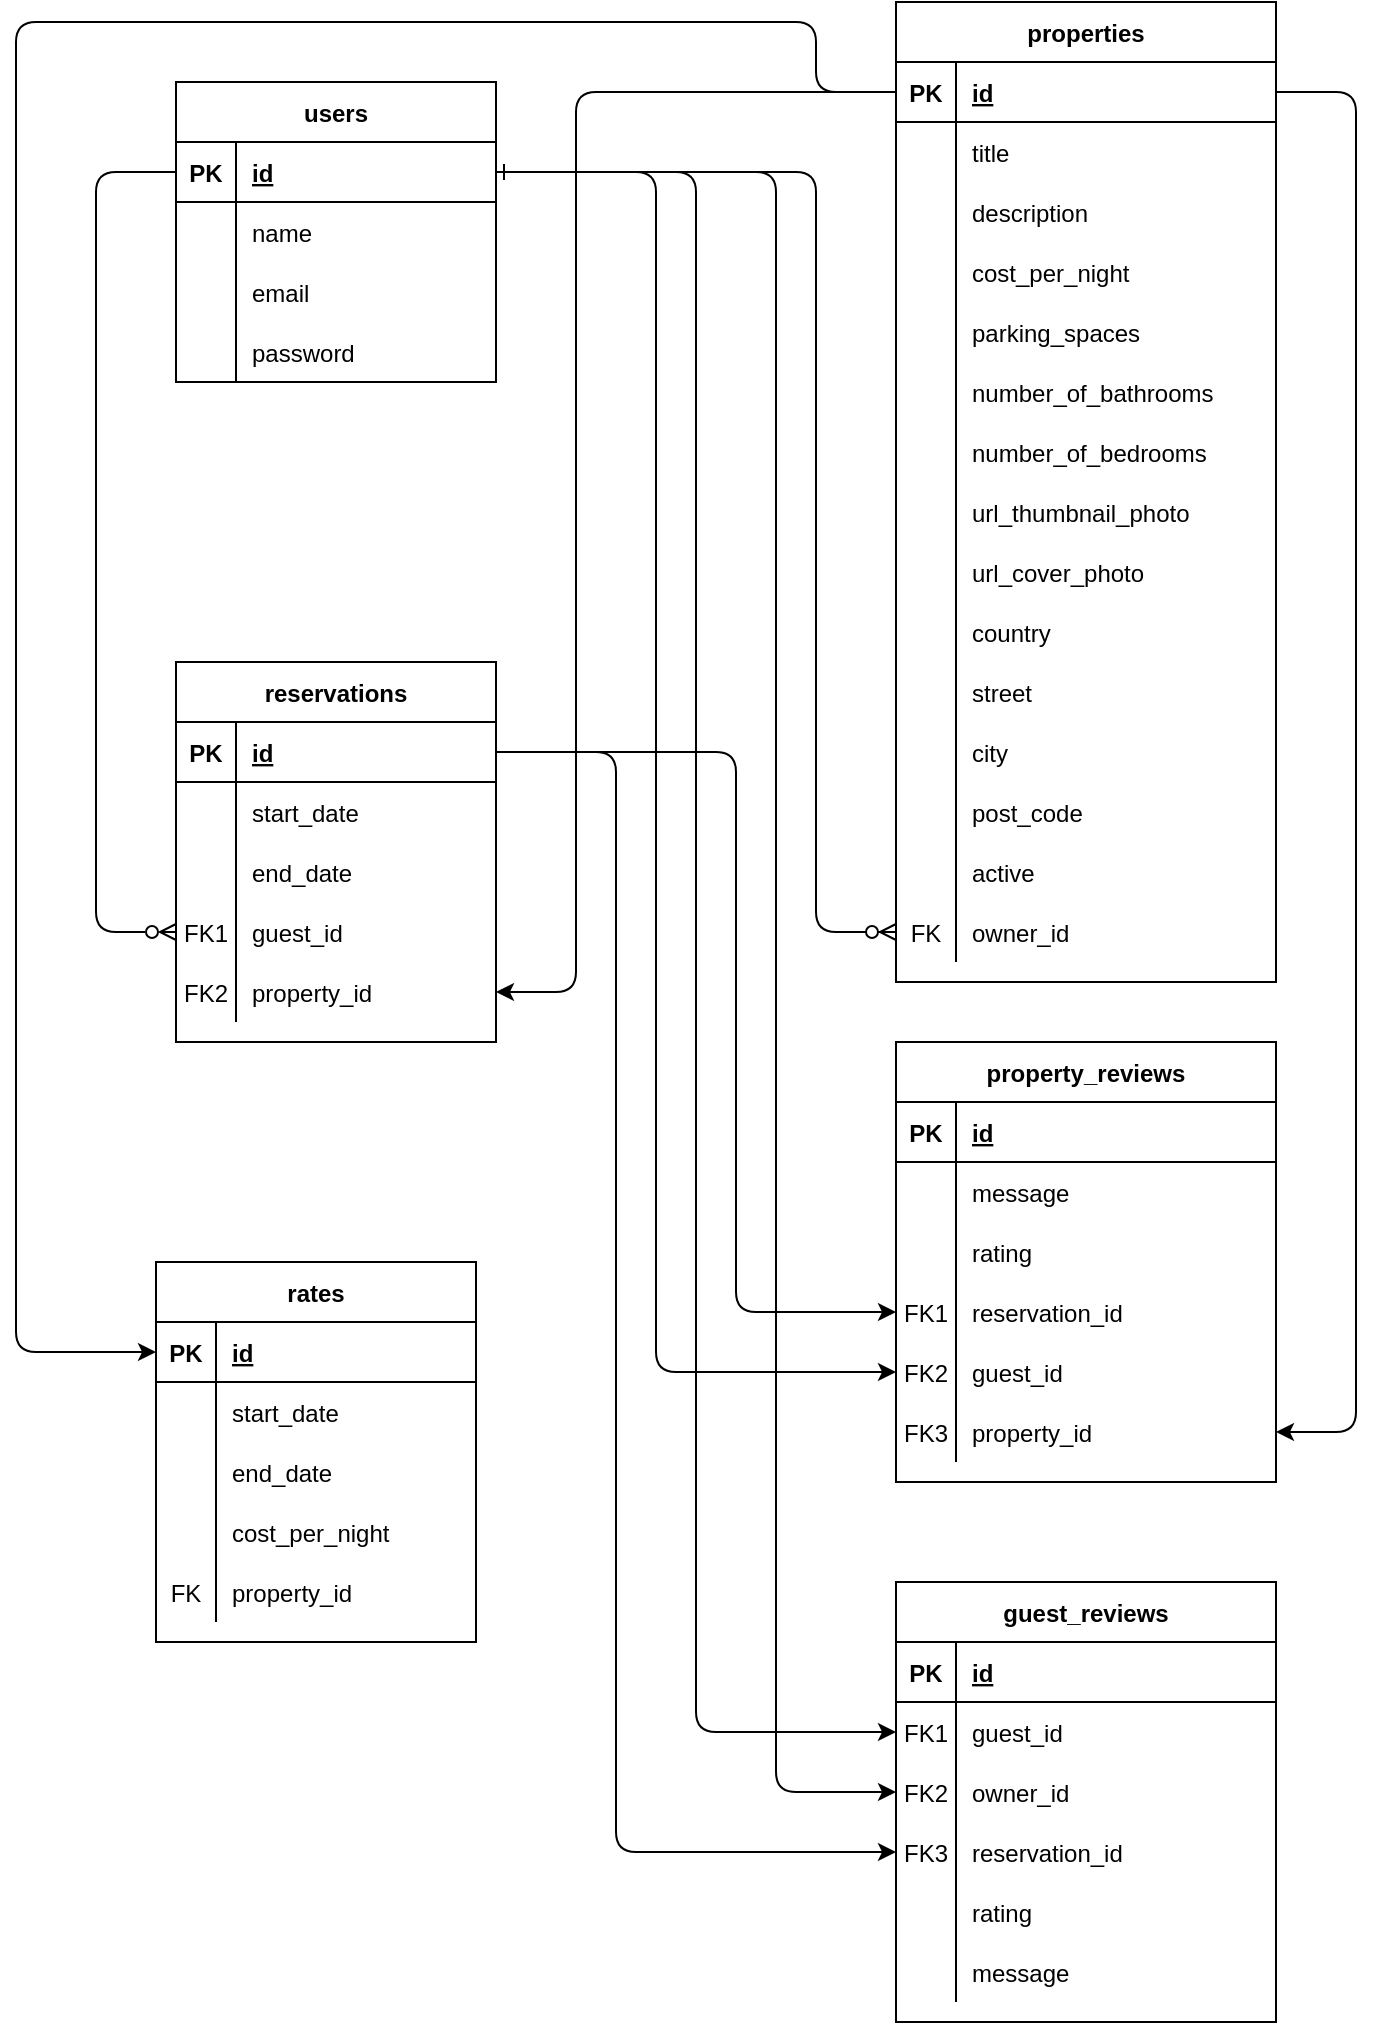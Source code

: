 <mxfile version="20.6.2" type="github">
  <diagram id="R2lEEEUBdFMjLlhIrx00" name="Page-1">
    <mxGraphModel dx="1038" dy="547" grid="1" gridSize="10" guides="1" tooltips="1" connect="1" arrows="1" fold="1" page="1" pageScale="1" pageWidth="850" pageHeight="1100" math="0" shadow="0" extFonts="Permanent Marker^https://fonts.googleapis.com/css?family=Permanent+Marker">
      <root>
        <mxCell id="0" />
        <mxCell id="1" parent="0" />
        <mxCell id="C60WaBhR1Vm3Os5SXoCP-1" value="" style="edgeStyle=orthogonalEdgeStyle;endArrow=ERzeroToMany;startArrow=ERone;endFill=1;startFill=0;entryX=0;entryY=0.5;entryDx=0;entryDy=0;rounded=1;" parent="1" source="C60WaBhR1Vm3Os5SXoCP-68" target="C60WaBhR1Vm3Os5SXoCP-45" edge="1">
          <mxGeometry width="100" height="100" relative="1" as="geometry">
            <mxPoint x="340" y="790" as="sourcePoint" />
            <mxPoint x="440" y="690" as="targetPoint" />
            <Array as="points">
              <mxPoint x="440" y="165" />
              <mxPoint x="440" y="545" />
            </Array>
          </mxGeometry>
        </mxCell>
        <mxCell id="C60WaBhR1Vm3Os5SXoCP-2" value="properties" style="shape=table;startSize=30;container=1;collapsible=1;childLayout=tableLayout;fixedRows=1;rowLines=0;fontStyle=1;align=center;resizeLast=1;" parent="1" vertex="1">
          <mxGeometry x="480" y="80" width="190" height="490" as="geometry" />
        </mxCell>
        <mxCell id="C60WaBhR1Vm3Os5SXoCP-3" value="" style="shape=partialRectangle;collapsible=0;dropTarget=0;pointerEvents=0;fillColor=none;points=[[0,0.5],[1,0.5]];portConstraint=eastwest;top=0;left=0;right=0;bottom=1;" parent="C60WaBhR1Vm3Os5SXoCP-2" vertex="1">
          <mxGeometry y="30" width="190" height="30" as="geometry" />
        </mxCell>
        <mxCell id="C60WaBhR1Vm3Os5SXoCP-4" value="PK" style="shape=partialRectangle;overflow=hidden;connectable=0;fillColor=none;top=0;left=0;bottom=0;right=0;fontStyle=1;" parent="C60WaBhR1Vm3Os5SXoCP-3" vertex="1">
          <mxGeometry width="30" height="30" as="geometry">
            <mxRectangle width="30" height="30" as="alternateBounds" />
          </mxGeometry>
        </mxCell>
        <mxCell id="C60WaBhR1Vm3Os5SXoCP-5" value="id" style="shape=partialRectangle;overflow=hidden;connectable=0;fillColor=none;top=0;left=0;bottom=0;right=0;align=left;spacingLeft=6;fontStyle=5;" parent="C60WaBhR1Vm3Os5SXoCP-3" vertex="1">
          <mxGeometry x="30" width="160" height="30" as="geometry">
            <mxRectangle width="160" height="30" as="alternateBounds" />
          </mxGeometry>
        </mxCell>
        <mxCell id="C60WaBhR1Vm3Os5SXoCP-6" value="" style="shape=partialRectangle;collapsible=0;dropTarget=0;pointerEvents=0;fillColor=none;points=[[0,0.5],[1,0.5]];portConstraint=eastwest;top=0;left=0;right=0;bottom=0;" parent="C60WaBhR1Vm3Os5SXoCP-2" vertex="1">
          <mxGeometry y="60" width="190" height="30" as="geometry" />
        </mxCell>
        <mxCell id="C60WaBhR1Vm3Os5SXoCP-7" value="" style="shape=partialRectangle;overflow=hidden;connectable=0;fillColor=none;top=0;left=0;bottom=0;right=0;" parent="C60WaBhR1Vm3Os5SXoCP-6" vertex="1">
          <mxGeometry width="30" height="30" as="geometry">
            <mxRectangle width="30" height="30" as="alternateBounds" />
          </mxGeometry>
        </mxCell>
        <mxCell id="C60WaBhR1Vm3Os5SXoCP-8" value="title" style="shape=partialRectangle;overflow=hidden;connectable=0;fillColor=none;top=0;left=0;bottom=0;right=0;align=left;spacingLeft=6;" parent="C60WaBhR1Vm3Os5SXoCP-6" vertex="1">
          <mxGeometry x="30" width="160" height="30" as="geometry">
            <mxRectangle width="160" height="30" as="alternateBounds" />
          </mxGeometry>
        </mxCell>
        <mxCell id="C60WaBhR1Vm3Os5SXoCP-9" value="" style="shape=partialRectangle;collapsible=0;dropTarget=0;pointerEvents=0;fillColor=none;points=[[0,0.5],[1,0.5]];portConstraint=eastwest;top=0;left=0;right=0;bottom=0;" parent="C60WaBhR1Vm3Os5SXoCP-2" vertex="1">
          <mxGeometry y="90" width="190" height="30" as="geometry" />
        </mxCell>
        <mxCell id="C60WaBhR1Vm3Os5SXoCP-10" value="" style="shape=partialRectangle;overflow=hidden;connectable=0;fillColor=none;top=0;left=0;bottom=0;right=0;" parent="C60WaBhR1Vm3Os5SXoCP-9" vertex="1">
          <mxGeometry width="30" height="30" as="geometry">
            <mxRectangle width="30" height="30" as="alternateBounds" />
          </mxGeometry>
        </mxCell>
        <mxCell id="C60WaBhR1Vm3Os5SXoCP-11" value="description" style="shape=partialRectangle;overflow=hidden;connectable=0;fillColor=none;top=0;left=0;bottom=0;right=0;align=left;spacingLeft=6;" parent="C60WaBhR1Vm3Os5SXoCP-9" vertex="1">
          <mxGeometry x="30" width="160" height="30" as="geometry">
            <mxRectangle width="160" height="30" as="alternateBounds" />
          </mxGeometry>
        </mxCell>
        <mxCell id="C60WaBhR1Vm3Os5SXoCP-12" value="" style="shape=partialRectangle;collapsible=0;dropTarget=0;pointerEvents=0;fillColor=none;points=[[0,0.5],[1,0.5]];portConstraint=eastwest;top=0;left=0;right=0;bottom=0;" parent="C60WaBhR1Vm3Os5SXoCP-2" vertex="1">
          <mxGeometry y="120" width="190" height="30" as="geometry" />
        </mxCell>
        <mxCell id="C60WaBhR1Vm3Os5SXoCP-13" value="" style="shape=partialRectangle;overflow=hidden;connectable=0;fillColor=none;top=0;left=0;bottom=0;right=0;" parent="C60WaBhR1Vm3Os5SXoCP-12" vertex="1">
          <mxGeometry width="30" height="30" as="geometry">
            <mxRectangle width="30" height="30" as="alternateBounds" />
          </mxGeometry>
        </mxCell>
        <mxCell id="C60WaBhR1Vm3Os5SXoCP-14" value="cost_per_night" style="shape=partialRectangle;overflow=hidden;connectable=0;fillColor=none;top=0;left=0;bottom=0;right=0;align=left;spacingLeft=6;" parent="C60WaBhR1Vm3Os5SXoCP-12" vertex="1">
          <mxGeometry x="30" width="160" height="30" as="geometry">
            <mxRectangle width="160" height="30" as="alternateBounds" />
          </mxGeometry>
        </mxCell>
        <mxCell id="C60WaBhR1Vm3Os5SXoCP-15" value="" style="shape=partialRectangle;collapsible=0;dropTarget=0;pointerEvents=0;fillColor=none;points=[[0,0.5],[1,0.5]];portConstraint=eastwest;top=0;left=0;right=0;bottom=0;" parent="C60WaBhR1Vm3Os5SXoCP-2" vertex="1">
          <mxGeometry y="150" width="190" height="30" as="geometry" />
        </mxCell>
        <mxCell id="C60WaBhR1Vm3Os5SXoCP-16" value="" style="shape=partialRectangle;overflow=hidden;connectable=0;fillColor=none;top=0;left=0;bottom=0;right=0;" parent="C60WaBhR1Vm3Os5SXoCP-15" vertex="1">
          <mxGeometry width="30" height="30" as="geometry">
            <mxRectangle width="30" height="30" as="alternateBounds" />
          </mxGeometry>
        </mxCell>
        <mxCell id="C60WaBhR1Vm3Os5SXoCP-17" value="parking_spaces" style="shape=partialRectangle;overflow=hidden;connectable=0;fillColor=none;top=0;left=0;bottom=0;right=0;align=left;spacingLeft=6;" parent="C60WaBhR1Vm3Os5SXoCP-15" vertex="1">
          <mxGeometry x="30" width="160" height="30" as="geometry">
            <mxRectangle width="160" height="30" as="alternateBounds" />
          </mxGeometry>
        </mxCell>
        <mxCell id="C60WaBhR1Vm3Os5SXoCP-18" value="" style="shape=partialRectangle;collapsible=0;dropTarget=0;pointerEvents=0;fillColor=none;points=[[0,0.5],[1,0.5]];portConstraint=eastwest;top=0;left=0;right=0;bottom=0;" parent="C60WaBhR1Vm3Os5SXoCP-2" vertex="1">
          <mxGeometry y="180" width="190" height="30" as="geometry" />
        </mxCell>
        <mxCell id="C60WaBhR1Vm3Os5SXoCP-19" value="" style="shape=partialRectangle;overflow=hidden;connectable=0;fillColor=none;top=0;left=0;bottom=0;right=0;" parent="C60WaBhR1Vm3Os5SXoCP-18" vertex="1">
          <mxGeometry width="30" height="30" as="geometry">
            <mxRectangle width="30" height="30" as="alternateBounds" />
          </mxGeometry>
        </mxCell>
        <mxCell id="C60WaBhR1Vm3Os5SXoCP-20" value="number_of_bathrooms" style="shape=partialRectangle;overflow=hidden;connectable=0;fillColor=none;top=0;left=0;bottom=0;right=0;align=left;spacingLeft=6;" parent="C60WaBhR1Vm3Os5SXoCP-18" vertex="1">
          <mxGeometry x="30" width="160" height="30" as="geometry">
            <mxRectangle width="160" height="30" as="alternateBounds" />
          </mxGeometry>
        </mxCell>
        <mxCell id="C60WaBhR1Vm3Os5SXoCP-21" value="" style="shape=partialRectangle;collapsible=0;dropTarget=0;pointerEvents=0;fillColor=none;points=[[0,0.5],[1,0.5]];portConstraint=eastwest;top=0;left=0;right=0;bottom=0;" parent="C60WaBhR1Vm3Os5SXoCP-2" vertex="1">
          <mxGeometry y="210" width="190" height="30" as="geometry" />
        </mxCell>
        <mxCell id="C60WaBhR1Vm3Os5SXoCP-22" value="" style="shape=partialRectangle;overflow=hidden;connectable=0;fillColor=none;top=0;left=0;bottom=0;right=0;" parent="C60WaBhR1Vm3Os5SXoCP-21" vertex="1">
          <mxGeometry width="30" height="30" as="geometry">
            <mxRectangle width="30" height="30" as="alternateBounds" />
          </mxGeometry>
        </mxCell>
        <mxCell id="C60WaBhR1Vm3Os5SXoCP-23" value="number_of_bedrooms" style="shape=partialRectangle;overflow=hidden;connectable=0;fillColor=none;top=0;left=0;bottom=0;right=0;align=left;spacingLeft=6;" parent="C60WaBhR1Vm3Os5SXoCP-21" vertex="1">
          <mxGeometry x="30" width="160" height="30" as="geometry">
            <mxRectangle width="160" height="30" as="alternateBounds" />
          </mxGeometry>
        </mxCell>
        <mxCell id="C60WaBhR1Vm3Os5SXoCP-24" value="" style="shape=partialRectangle;collapsible=0;dropTarget=0;pointerEvents=0;fillColor=none;points=[[0,0.5],[1,0.5]];portConstraint=eastwest;top=0;left=0;right=0;bottom=0;" parent="C60WaBhR1Vm3Os5SXoCP-2" vertex="1">
          <mxGeometry y="240" width="190" height="30" as="geometry" />
        </mxCell>
        <mxCell id="C60WaBhR1Vm3Os5SXoCP-25" value="" style="shape=partialRectangle;overflow=hidden;connectable=0;fillColor=none;top=0;left=0;bottom=0;right=0;" parent="C60WaBhR1Vm3Os5SXoCP-24" vertex="1">
          <mxGeometry width="30" height="30" as="geometry">
            <mxRectangle width="30" height="30" as="alternateBounds" />
          </mxGeometry>
        </mxCell>
        <mxCell id="C60WaBhR1Vm3Os5SXoCP-26" value="url_thumbnail_photo" style="shape=partialRectangle;overflow=hidden;connectable=0;fillColor=none;top=0;left=0;bottom=0;right=0;align=left;spacingLeft=6;" parent="C60WaBhR1Vm3Os5SXoCP-24" vertex="1">
          <mxGeometry x="30" width="160" height="30" as="geometry">
            <mxRectangle width="160" height="30" as="alternateBounds" />
          </mxGeometry>
        </mxCell>
        <mxCell id="C60WaBhR1Vm3Os5SXoCP-27" value="" style="shape=partialRectangle;collapsible=0;dropTarget=0;pointerEvents=0;fillColor=none;points=[[0,0.5],[1,0.5]];portConstraint=eastwest;top=0;left=0;right=0;bottom=0;" parent="C60WaBhR1Vm3Os5SXoCP-2" vertex="1">
          <mxGeometry y="270" width="190" height="30" as="geometry" />
        </mxCell>
        <mxCell id="C60WaBhR1Vm3Os5SXoCP-28" value="" style="shape=partialRectangle;overflow=hidden;connectable=0;fillColor=none;top=0;left=0;bottom=0;right=0;" parent="C60WaBhR1Vm3Os5SXoCP-27" vertex="1">
          <mxGeometry width="30" height="30" as="geometry">
            <mxRectangle width="30" height="30" as="alternateBounds" />
          </mxGeometry>
        </mxCell>
        <mxCell id="C60WaBhR1Vm3Os5SXoCP-29" value="url_cover_photo" style="shape=partialRectangle;overflow=hidden;connectable=0;fillColor=none;top=0;left=0;bottom=0;right=0;align=left;spacingLeft=6;" parent="C60WaBhR1Vm3Os5SXoCP-27" vertex="1">
          <mxGeometry x="30" width="160" height="30" as="geometry">
            <mxRectangle width="160" height="30" as="alternateBounds" />
          </mxGeometry>
        </mxCell>
        <mxCell id="C60WaBhR1Vm3Os5SXoCP-30" value="" style="shape=partialRectangle;collapsible=0;dropTarget=0;pointerEvents=0;fillColor=none;points=[[0,0.5],[1,0.5]];portConstraint=eastwest;top=0;left=0;right=0;bottom=0;" parent="C60WaBhR1Vm3Os5SXoCP-2" vertex="1">
          <mxGeometry y="300" width="190" height="30" as="geometry" />
        </mxCell>
        <mxCell id="C60WaBhR1Vm3Os5SXoCP-31" value="" style="shape=partialRectangle;overflow=hidden;connectable=0;fillColor=none;top=0;left=0;bottom=0;right=0;" parent="C60WaBhR1Vm3Os5SXoCP-30" vertex="1">
          <mxGeometry width="30" height="30" as="geometry">
            <mxRectangle width="30" height="30" as="alternateBounds" />
          </mxGeometry>
        </mxCell>
        <mxCell id="C60WaBhR1Vm3Os5SXoCP-32" value="country" style="shape=partialRectangle;overflow=hidden;connectable=0;fillColor=none;top=0;left=0;bottom=0;right=0;align=left;spacingLeft=6;" parent="C60WaBhR1Vm3Os5SXoCP-30" vertex="1">
          <mxGeometry x="30" width="160" height="30" as="geometry">
            <mxRectangle width="160" height="30" as="alternateBounds" />
          </mxGeometry>
        </mxCell>
        <mxCell id="C60WaBhR1Vm3Os5SXoCP-33" value="" style="shape=partialRectangle;collapsible=0;dropTarget=0;pointerEvents=0;fillColor=none;points=[[0,0.5],[1,0.5]];portConstraint=eastwest;top=0;left=0;right=0;bottom=0;" parent="C60WaBhR1Vm3Os5SXoCP-2" vertex="1">
          <mxGeometry y="330" width="190" height="30" as="geometry" />
        </mxCell>
        <mxCell id="C60WaBhR1Vm3Os5SXoCP-34" value="" style="shape=partialRectangle;overflow=hidden;connectable=0;fillColor=none;top=0;left=0;bottom=0;right=0;" parent="C60WaBhR1Vm3Os5SXoCP-33" vertex="1">
          <mxGeometry width="30" height="30" as="geometry">
            <mxRectangle width="30" height="30" as="alternateBounds" />
          </mxGeometry>
        </mxCell>
        <mxCell id="C60WaBhR1Vm3Os5SXoCP-35" value="street" style="shape=partialRectangle;overflow=hidden;connectable=0;fillColor=none;top=0;left=0;bottom=0;right=0;align=left;spacingLeft=6;" parent="C60WaBhR1Vm3Os5SXoCP-33" vertex="1">
          <mxGeometry x="30" width="160" height="30" as="geometry">
            <mxRectangle width="160" height="30" as="alternateBounds" />
          </mxGeometry>
        </mxCell>
        <mxCell id="C60WaBhR1Vm3Os5SXoCP-36" value="" style="shape=partialRectangle;collapsible=0;dropTarget=0;pointerEvents=0;fillColor=none;points=[[0,0.5],[1,0.5]];portConstraint=eastwest;top=0;left=0;right=0;bottom=0;" parent="C60WaBhR1Vm3Os5SXoCP-2" vertex="1">
          <mxGeometry y="360" width="190" height="30" as="geometry" />
        </mxCell>
        <mxCell id="C60WaBhR1Vm3Os5SXoCP-37" value="" style="shape=partialRectangle;overflow=hidden;connectable=0;fillColor=none;top=0;left=0;bottom=0;right=0;" parent="C60WaBhR1Vm3Os5SXoCP-36" vertex="1">
          <mxGeometry width="30" height="30" as="geometry">
            <mxRectangle width="30" height="30" as="alternateBounds" />
          </mxGeometry>
        </mxCell>
        <mxCell id="C60WaBhR1Vm3Os5SXoCP-38" value="city" style="shape=partialRectangle;overflow=hidden;connectable=0;fillColor=none;top=0;left=0;bottom=0;right=0;align=left;spacingLeft=6;" parent="C60WaBhR1Vm3Os5SXoCP-36" vertex="1">
          <mxGeometry x="30" width="160" height="30" as="geometry">
            <mxRectangle width="160" height="30" as="alternateBounds" />
          </mxGeometry>
        </mxCell>
        <mxCell id="C60WaBhR1Vm3Os5SXoCP-39" value="" style="shape=partialRectangle;collapsible=0;dropTarget=0;pointerEvents=0;fillColor=none;points=[[0,0.5],[1,0.5]];portConstraint=eastwest;top=0;left=0;right=0;bottom=0;" parent="C60WaBhR1Vm3Os5SXoCP-2" vertex="1">
          <mxGeometry y="390" width="190" height="30" as="geometry" />
        </mxCell>
        <mxCell id="C60WaBhR1Vm3Os5SXoCP-40" value="" style="shape=partialRectangle;overflow=hidden;connectable=0;fillColor=none;top=0;left=0;bottom=0;right=0;" parent="C60WaBhR1Vm3Os5SXoCP-39" vertex="1">
          <mxGeometry width="30" height="30" as="geometry">
            <mxRectangle width="30" height="30" as="alternateBounds" />
          </mxGeometry>
        </mxCell>
        <mxCell id="C60WaBhR1Vm3Os5SXoCP-41" value="post_code" style="shape=partialRectangle;overflow=hidden;connectable=0;fillColor=none;top=0;left=0;bottom=0;right=0;align=left;spacingLeft=6;" parent="C60WaBhR1Vm3Os5SXoCP-39" vertex="1">
          <mxGeometry x="30" width="160" height="30" as="geometry">
            <mxRectangle width="160" height="30" as="alternateBounds" />
          </mxGeometry>
        </mxCell>
        <mxCell id="C60WaBhR1Vm3Os5SXoCP-42" value="" style="shape=partialRectangle;collapsible=0;dropTarget=0;pointerEvents=0;fillColor=none;points=[[0,0.5],[1,0.5]];portConstraint=eastwest;top=0;left=0;right=0;bottom=0;" parent="C60WaBhR1Vm3Os5SXoCP-2" vertex="1">
          <mxGeometry y="420" width="190" height="30" as="geometry" />
        </mxCell>
        <mxCell id="C60WaBhR1Vm3Os5SXoCP-43" value="" style="shape=partialRectangle;overflow=hidden;connectable=0;fillColor=none;top=0;left=0;bottom=0;right=0;" parent="C60WaBhR1Vm3Os5SXoCP-42" vertex="1">
          <mxGeometry width="30" height="30" as="geometry">
            <mxRectangle width="30" height="30" as="alternateBounds" />
          </mxGeometry>
        </mxCell>
        <mxCell id="C60WaBhR1Vm3Os5SXoCP-44" value="active" style="shape=partialRectangle;overflow=hidden;connectable=0;fillColor=none;top=0;left=0;bottom=0;right=0;align=left;spacingLeft=6;" parent="C60WaBhR1Vm3Os5SXoCP-42" vertex="1">
          <mxGeometry x="30" width="160" height="30" as="geometry">
            <mxRectangle width="160" height="30" as="alternateBounds" />
          </mxGeometry>
        </mxCell>
        <mxCell id="C60WaBhR1Vm3Os5SXoCP-45" value="" style="shape=partialRectangle;collapsible=0;dropTarget=0;pointerEvents=0;fillColor=none;points=[[0,0.5],[1,0.5]];portConstraint=eastwest;top=0;left=0;right=0;bottom=0;" parent="C60WaBhR1Vm3Os5SXoCP-2" vertex="1">
          <mxGeometry y="450" width="190" height="30" as="geometry" />
        </mxCell>
        <mxCell id="C60WaBhR1Vm3Os5SXoCP-46" value="FK" style="shape=partialRectangle;overflow=hidden;connectable=0;fillColor=none;top=0;left=0;bottom=0;right=0;" parent="C60WaBhR1Vm3Os5SXoCP-45" vertex="1">
          <mxGeometry width="30" height="30" as="geometry">
            <mxRectangle width="30" height="30" as="alternateBounds" />
          </mxGeometry>
        </mxCell>
        <mxCell id="C60WaBhR1Vm3Os5SXoCP-47" value="owner_id" style="shape=partialRectangle;overflow=hidden;connectable=0;fillColor=none;top=0;left=0;bottom=0;right=0;align=left;spacingLeft=6;" parent="C60WaBhR1Vm3Os5SXoCP-45" vertex="1">
          <mxGeometry x="30" width="160" height="30" as="geometry">
            <mxRectangle width="160" height="30" as="alternateBounds" />
          </mxGeometry>
        </mxCell>
        <mxCell id="C60WaBhR1Vm3Os5SXoCP-48" value="property_reviews" style="shape=table;startSize=30;container=1;collapsible=1;childLayout=tableLayout;fixedRows=1;rowLines=0;fontStyle=1;align=center;resizeLast=1;" parent="1" vertex="1">
          <mxGeometry x="480" y="600" width="190" height="220" as="geometry" />
        </mxCell>
        <mxCell id="C60WaBhR1Vm3Os5SXoCP-49" value="" style="shape=partialRectangle;collapsible=0;dropTarget=0;pointerEvents=0;fillColor=none;points=[[0,0.5],[1,0.5]];portConstraint=eastwest;top=0;left=0;right=0;bottom=1;" parent="C60WaBhR1Vm3Os5SXoCP-48" vertex="1">
          <mxGeometry y="30" width="190" height="30" as="geometry" />
        </mxCell>
        <mxCell id="C60WaBhR1Vm3Os5SXoCP-50" value="PK" style="shape=partialRectangle;overflow=hidden;connectable=0;fillColor=none;top=0;left=0;bottom=0;right=0;fontStyle=1;" parent="C60WaBhR1Vm3Os5SXoCP-49" vertex="1">
          <mxGeometry width="30" height="30" as="geometry">
            <mxRectangle width="30" height="30" as="alternateBounds" />
          </mxGeometry>
        </mxCell>
        <mxCell id="C60WaBhR1Vm3Os5SXoCP-51" value="id" style="shape=partialRectangle;overflow=hidden;connectable=0;fillColor=none;top=0;left=0;bottom=0;right=0;align=left;spacingLeft=6;fontStyle=5;" parent="C60WaBhR1Vm3Os5SXoCP-49" vertex="1">
          <mxGeometry x="30" width="160" height="30" as="geometry">
            <mxRectangle width="160" height="30" as="alternateBounds" />
          </mxGeometry>
        </mxCell>
        <mxCell id="C60WaBhR1Vm3Os5SXoCP-52" value="" style="shape=partialRectangle;collapsible=0;dropTarget=0;pointerEvents=0;fillColor=none;points=[[0,0.5],[1,0.5]];portConstraint=eastwest;top=0;left=0;right=0;bottom=0;" parent="C60WaBhR1Vm3Os5SXoCP-48" vertex="1">
          <mxGeometry y="60" width="190" height="30" as="geometry" />
        </mxCell>
        <mxCell id="C60WaBhR1Vm3Os5SXoCP-53" value="" style="shape=partialRectangle;overflow=hidden;connectable=0;fillColor=none;top=0;left=0;bottom=0;right=0;" parent="C60WaBhR1Vm3Os5SXoCP-52" vertex="1">
          <mxGeometry width="30" height="30" as="geometry">
            <mxRectangle width="30" height="30" as="alternateBounds" />
          </mxGeometry>
        </mxCell>
        <mxCell id="C60WaBhR1Vm3Os5SXoCP-54" value="message" style="shape=partialRectangle;overflow=hidden;connectable=0;fillColor=none;top=0;left=0;bottom=0;right=0;align=left;spacingLeft=6;" parent="C60WaBhR1Vm3Os5SXoCP-52" vertex="1">
          <mxGeometry x="30" width="160" height="30" as="geometry">
            <mxRectangle width="160" height="30" as="alternateBounds" />
          </mxGeometry>
        </mxCell>
        <mxCell id="C60WaBhR1Vm3Os5SXoCP-55" value="" style="shape=partialRectangle;collapsible=0;dropTarget=0;pointerEvents=0;fillColor=none;points=[[0,0.5],[1,0.5]];portConstraint=eastwest;top=0;left=0;right=0;bottom=0;" parent="C60WaBhR1Vm3Os5SXoCP-48" vertex="1">
          <mxGeometry y="90" width="190" height="30" as="geometry" />
        </mxCell>
        <mxCell id="C60WaBhR1Vm3Os5SXoCP-56" value="" style="shape=partialRectangle;overflow=hidden;connectable=0;fillColor=none;top=0;left=0;bottom=0;right=0;" parent="C60WaBhR1Vm3Os5SXoCP-55" vertex="1">
          <mxGeometry width="30" height="30" as="geometry">
            <mxRectangle width="30" height="30" as="alternateBounds" />
          </mxGeometry>
        </mxCell>
        <mxCell id="C60WaBhR1Vm3Os5SXoCP-57" value="rating" style="shape=partialRectangle;overflow=hidden;connectable=0;fillColor=none;top=0;left=0;bottom=0;right=0;align=left;spacingLeft=6;" parent="C60WaBhR1Vm3Os5SXoCP-55" vertex="1">
          <mxGeometry x="30" width="160" height="30" as="geometry">
            <mxRectangle width="160" height="30" as="alternateBounds" />
          </mxGeometry>
        </mxCell>
        <mxCell id="C60WaBhR1Vm3Os5SXoCP-58" value="" style="shape=partialRectangle;collapsible=0;dropTarget=0;pointerEvents=0;fillColor=none;points=[[0,0.5],[1,0.5]];portConstraint=eastwest;top=0;left=0;right=0;bottom=0;" parent="C60WaBhR1Vm3Os5SXoCP-48" vertex="1">
          <mxGeometry y="120" width="190" height="30" as="geometry" />
        </mxCell>
        <mxCell id="C60WaBhR1Vm3Os5SXoCP-59" value="FK1" style="shape=partialRectangle;overflow=hidden;connectable=0;fillColor=none;top=0;left=0;bottom=0;right=0;" parent="C60WaBhR1Vm3Os5SXoCP-58" vertex="1">
          <mxGeometry width="30" height="30" as="geometry">
            <mxRectangle width="30" height="30" as="alternateBounds" />
          </mxGeometry>
        </mxCell>
        <mxCell id="C60WaBhR1Vm3Os5SXoCP-60" value="reservation_id" style="shape=partialRectangle;overflow=hidden;connectable=0;fillColor=none;top=0;left=0;bottom=0;right=0;align=left;spacingLeft=6;" parent="C60WaBhR1Vm3Os5SXoCP-58" vertex="1">
          <mxGeometry x="30" width="160" height="30" as="geometry">
            <mxRectangle width="160" height="30" as="alternateBounds" />
          </mxGeometry>
        </mxCell>
        <mxCell id="C60WaBhR1Vm3Os5SXoCP-61" value="" style="shape=partialRectangle;collapsible=0;dropTarget=0;pointerEvents=0;fillColor=none;points=[[0,0.5],[1,0.5]];portConstraint=eastwest;top=0;left=0;right=0;bottom=0;" parent="C60WaBhR1Vm3Os5SXoCP-48" vertex="1">
          <mxGeometry y="150" width="190" height="30" as="geometry" />
        </mxCell>
        <mxCell id="C60WaBhR1Vm3Os5SXoCP-62" value="FK2" style="shape=partialRectangle;overflow=hidden;connectable=0;fillColor=none;top=0;left=0;bottom=0;right=0;" parent="C60WaBhR1Vm3Os5SXoCP-61" vertex="1">
          <mxGeometry width="30" height="30" as="geometry">
            <mxRectangle width="30" height="30" as="alternateBounds" />
          </mxGeometry>
        </mxCell>
        <mxCell id="C60WaBhR1Vm3Os5SXoCP-63" value="guest_id" style="shape=partialRectangle;overflow=hidden;connectable=0;fillColor=none;top=0;left=0;bottom=0;right=0;align=left;spacingLeft=6;" parent="C60WaBhR1Vm3Os5SXoCP-61" vertex="1">
          <mxGeometry x="30" width="160" height="30" as="geometry">
            <mxRectangle width="160" height="30" as="alternateBounds" />
          </mxGeometry>
        </mxCell>
        <mxCell id="C60WaBhR1Vm3Os5SXoCP-64" value="" style="shape=partialRectangle;collapsible=0;dropTarget=0;pointerEvents=0;fillColor=none;points=[[0,0.5],[1,0.5]];portConstraint=eastwest;top=0;left=0;right=0;bottom=0;" parent="C60WaBhR1Vm3Os5SXoCP-48" vertex="1">
          <mxGeometry y="180" width="190" height="30" as="geometry" />
        </mxCell>
        <mxCell id="C60WaBhR1Vm3Os5SXoCP-65" value="FK3" style="shape=partialRectangle;overflow=hidden;connectable=0;fillColor=none;top=0;left=0;bottom=0;right=0;" parent="C60WaBhR1Vm3Os5SXoCP-64" vertex="1">
          <mxGeometry width="30" height="30" as="geometry">
            <mxRectangle width="30" height="30" as="alternateBounds" />
          </mxGeometry>
        </mxCell>
        <mxCell id="C60WaBhR1Vm3Os5SXoCP-66" value="property_id" style="shape=partialRectangle;overflow=hidden;connectable=0;fillColor=none;top=0;left=0;bottom=0;right=0;align=left;spacingLeft=6;" parent="C60WaBhR1Vm3Os5SXoCP-64" vertex="1">
          <mxGeometry x="30" width="160" height="30" as="geometry">
            <mxRectangle width="160" height="30" as="alternateBounds" />
          </mxGeometry>
        </mxCell>
        <mxCell id="C60WaBhR1Vm3Os5SXoCP-67" value="users" style="shape=table;startSize=30;container=1;collapsible=1;childLayout=tableLayout;fixedRows=1;rowLines=0;fontStyle=1;align=center;resizeLast=1;" parent="1" vertex="1">
          <mxGeometry x="120" y="120" width="160" height="150" as="geometry" />
        </mxCell>
        <mxCell id="C60WaBhR1Vm3Os5SXoCP-68" value="" style="shape=partialRectangle;collapsible=0;dropTarget=0;pointerEvents=0;fillColor=none;points=[[0,0.5],[1,0.5]];portConstraint=eastwest;top=0;left=0;right=0;bottom=1;" parent="C60WaBhR1Vm3Os5SXoCP-67" vertex="1">
          <mxGeometry y="30" width="160" height="30" as="geometry" />
        </mxCell>
        <mxCell id="C60WaBhR1Vm3Os5SXoCP-69" value="PK" style="shape=partialRectangle;overflow=hidden;connectable=0;fillColor=none;top=0;left=0;bottom=0;right=0;fontStyle=1;" parent="C60WaBhR1Vm3Os5SXoCP-68" vertex="1">
          <mxGeometry width="30" height="30" as="geometry">
            <mxRectangle width="30" height="30" as="alternateBounds" />
          </mxGeometry>
        </mxCell>
        <mxCell id="C60WaBhR1Vm3Os5SXoCP-70" value="id" style="shape=partialRectangle;overflow=hidden;connectable=0;fillColor=none;top=0;left=0;bottom=0;right=0;align=left;spacingLeft=6;fontStyle=5;" parent="C60WaBhR1Vm3Os5SXoCP-68" vertex="1">
          <mxGeometry x="30" width="130" height="30" as="geometry">
            <mxRectangle width="130" height="30" as="alternateBounds" />
          </mxGeometry>
        </mxCell>
        <mxCell id="C60WaBhR1Vm3Os5SXoCP-71" value="" style="shape=partialRectangle;collapsible=0;dropTarget=0;pointerEvents=0;fillColor=none;points=[[0,0.5],[1,0.5]];portConstraint=eastwest;top=0;left=0;right=0;bottom=0;" parent="C60WaBhR1Vm3Os5SXoCP-67" vertex="1">
          <mxGeometry y="60" width="160" height="30" as="geometry" />
        </mxCell>
        <mxCell id="C60WaBhR1Vm3Os5SXoCP-72" value="" style="shape=partialRectangle;overflow=hidden;connectable=0;fillColor=none;top=0;left=0;bottom=0;right=0;" parent="C60WaBhR1Vm3Os5SXoCP-71" vertex="1">
          <mxGeometry width="30" height="30" as="geometry">
            <mxRectangle width="30" height="30" as="alternateBounds" />
          </mxGeometry>
        </mxCell>
        <mxCell id="C60WaBhR1Vm3Os5SXoCP-73" value="name" style="shape=partialRectangle;overflow=hidden;connectable=0;fillColor=none;top=0;left=0;bottom=0;right=0;align=left;spacingLeft=6;" parent="C60WaBhR1Vm3Os5SXoCP-71" vertex="1">
          <mxGeometry x="30" width="130" height="30" as="geometry">
            <mxRectangle width="130" height="30" as="alternateBounds" />
          </mxGeometry>
        </mxCell>
        <mxCell id="C60WaBhR1Vm3Os5SXoCP-74" value="" style="shape=partialRectangle;collapsible=0;dropTarget=0;pointerEvents=0;fillColor=none;points=[[0,0.5],[1,0.5]];portConstraint=eastwest;top=0;left=0;right=0;bottom=0;" parent="C60WaBhR1Vm3Os5SXoCP-67" vertex="1">
          <mxGeometry y="90" width="160" height="30" as="geometry" />
        </mxCell>
        <mxCell id="C60WaBhR1Vm3Os5SXoCP-75" value="" style="shape=partialRectangle;overflow=hidden;connectable=0;fillColor=none;top=0;left=0;bottom=0;right=0;" parent="C60WaBhR1Vm3Os5SXoCP-74" vertex="1">
          <mxGeometry width="30" height="30" as="geometry">
            <mxRectangle width="30" height="30" as="alternateBounds" />
          </mxGeometry>
        </mxCell>
        <mxCell id="C60WaBhR1Vm3Os5SXoCP-76" value="email" style="shape=partialRectangle;overflow=hidden;connectable=0;fillColor=none;top=0;left=0;bottom=0;right=0;align=left;spacingLeft=6;" parent="C60WaBhR1Vm3Os5SXoCP-74" vertex="1">
          <mxGeometry x="30" width="130" height="30" as="geometry">
            <mxRectangle width="130" height="30" as="alternateBounds" />
          </mxGeometry>
        </mxCell>
        <mxCell id="C60WaBhR1Vm3Os5SXoCP-77" value="" style="shape=partialRectangle;collapsible=0;dropTarget=0;pointerEvents=0;fillColor=none;points=[[0,0.5],[1,0.5]];portConstraint=eastwest;top=0;left=0;right=0;bottom=0;" parent="C60WaBhR1Vm3Os5SXoCP-67" vertex="1">
          <mxGeometry y="120" width="160" height="30" as="geometry" />
        </mxCell>
        <mxCell id="C60WaBhR1Vm3Os5SXoCP-78" value="" style="shape=partialRectangle;overflow=hidden;connectable=0;fillColor=none;top=0;left=0;bottom=0;right=0;" parent="C60WaBhR1Vm3Os5SXoCP-77" vertex="1">
          <mxGeometry width="30" height="30" as="geometry">
            <mxRectangle width="30" height="30" as="alternateBounds" />
          </mxGeometry>
        </mxCell>
        <mxCell id="C60WaBhR1Vm3Os5SXoCP-79" value="password" style="shape=partialRectangle;overflow=hidden;connectable=0;fillColor=none;top=0;left=0;bottom=0;right=0;align=left;spacingLeft=6;" parent="C60WaBhR1Vm3Os5SXoCP-77" vertex="1">
          <mxGeometry x="30" width="130" height="30" as="geometry">
            <mxRectangle width="130" height="30" as="alternateBounds" />
          </mxGeometry>
        </mxCell>
        <mxCell id="C60WaBhR1Vm3Os5SXoCP-80" value="reservations" style="shape=table;startSize=30;container=1;collapsible=1;childLayout=tableLayout;fixedRows=1;rowLines=0;fontStyle=1;align=center;resizeLast=1;" parent="1" vertex="1">
          <mxGeometry x="120" y="410" width="160" height="190" as="geometry" />
        </mxCell>
        <mxCell id="C60WaBhR1Vm3Os5SXoCP-81" value="" style="shape=partialRectangle;collapsible=0;dropTarget=0;pointerEvents=0;fillColor=none;points=[[0,0.5],[1,0.5]];portConstraint=eastwest;top=0;left=0;right=0;bottom=1;" parent="C60WaBhR1Vm3Os5SXoCP-80" vertex="1">
          <mxGeometry y="30" width="160" height="30" as="geometry" />
        </mxCell>
        <mxCell id="C60WaBhR1Vm3Os5SXoCP-82" value="PK" style="shape=partialRectangle;overflow=hidden;connectable=0;fillColor=none;top=0;left=0;bottom=0;right=0;fontStyle=1;" parent="C60WaBhR1Vm3Os5SXoCP-81" vertex="1">
          <mxGeometry width="30" height="30" as="geometry">
            <mxRectangle width="30" height="30" as="alternateBounds" />
          </mxGeometry>
        </mxCell>
        <mxCell id="C60WaBhR1Vm3Os5SXoCP-83" value="id" style="shape=partialRectangle;overflow=hidden;connectable=0;fillColor=none;top=0;left=0;bottom=0;right=0;align=left;spacingLeft=6;fontStyle=5;" parent="C60WaBhR1Vm3Os5SXoCP-81" vertex="1">
          <mxGeometry x="30" width="130" height="30" as="geometry">
            <mxRectangle width="130" height="30" as="alternateBounds" />
          </mxGeometry>
        </mxCell>
        <mxCell id="C60WaBhR1Vm3Os5SXoCP-84" value="" style="shape=partialRectangle;collapsible=0;dropTarget=0;pointerEvents=0;fillColor=none;points=[[0,0.5],[1,0.5]];portConstraint=eastwest;top=0;left=0;right=0;bottom=0;" parent="C60WaBhR1Vm3Os5SXoCP-80" vertex="1">
          <mxGeometry y="60" width="160" height="30" as="geometry" />
        </mxCell>
        <mxCell id="C60WaBhR1Vm3Os5SXoCP-85" value="" style="shape=partialRectangle;overflow=hidden;connectable=0;fillColor=none;top=0;left=0;bottom=0;right=0;" parent="C60WaBhR1Vm3Os5SXoCP-84" vertex="1">
          <mxGeometry width="30" height="30" as="geometry">
            <mxRectangle width="30" height="30" as="alternateBounds" />
          </mxGeometry>
        </mxCell>
        <mxCell id="C60WaBhR1Vm3Os5SXoCP-86" value="start_date" style="shape=partialRectangle;overflow=hidden;connectable=0;fillColor=none;top=0;left=0;bottom=0;right=0;align=left;spacingLeft=6;" parent="C60WaBhR1Vm3Os5SXoCP-84" vertex="1">
          <mxGeometry x="30" width="130" height="30" as="geometry">
            <mxRectangle width="130" height="30" as="alternateBounds" />
          </mxGeometry>
        </mxCell>
        <mxCell id="C60WaBhR1Vm3Os5SXoCP-87" value="" style="shape=partialRectangle;collapsible=0;dropTarget=0;pointerEvents=0;fillColor=none;points=[[0,0.5],[1,0.5]];portConstraint=eastwest;top=0;left=0;right=0;bottom=0;" parent="C60WaBhR1Vm3Os5SXoCP-80" vertex="1">
          <mxGeometry y="90" width="160" height="30" as="geometry" />
        </mxCell>
        <mxCell id="C60WaBhR1Vm3Os5SXoCP-88" value="" style="shape=partialRectangle;overflow=hidden;connectable=0;fillColor=none;top=0;left=0;bottom=0;right=0;" parent="C60WaBhR1Vm3Os5SXoCP-87" vertex="1">
          <mxGeometry width="30" height="30" as="geometry">
            <mxRectangle width="30" height="30" as="alternateBounds" />
          </mxGeometry>
        </mxCell>
        <mxCell id="C60WaBhR1Vm3Os5SXoCP-89" value="end_date" style="shape=partialRectangle;overflow=hidden;connectable=0;fillColor=none;top=0;left=0;bottom=0;right=0;align=left;spacingLeft=6;" parent="C60WaBhR1Vm3Os5SXoCP-87" vertex="1">
          <mxGeometry x="30" width="130" height="30" as="geometry">
            <mxRectangle width="130" height="30" as="alternateBounds" />
          </mxGeometry>
        </mxCell>
        <mxCell id="C60WaBhR1Vm3Os5SXoCP-90" value="" style="shape=partialRectangle;collapsible=0;dropTarget=0;pointerEvents=0;fillColor=none;points=[[0,0.5],[1,0.5]];portConstraint=eastwest;top=0;left=0;right=0;bottom=0;" parent="C60WaBhR1Vm3Os5SXoCP-80" vertex="1">
          <mxGeometry y="120" width="160" height="30" as="geometry" />
        </mxCell>
        <mxCell id="C60WaBhR1Vm3Os5SXoCP-91" value="FK1" style="shape=partialRectangle;overflow=hidden;connectable=0;fillColor=none;top=0;left=0;bottom=0;right=0;" parent="C60WaBhR1Vm3Os5SXoCP-90" vertex="1">
          <mxGeometry width="30" height="30" as="geometry">
            <mxRectangle width="30" height="30" as="alternateBounds" />
          </mxGeometry>
        </mxCell>
        <mxCell id="C60WaBhR1Vm3Os5SXoCP-92" value="guest_id" style="shape=partialRectangle;overflow=hidden;connectable=0;fillColor=none;top=0;left=0;bottom=0;right=0;align=left;spacingLeft=6;" parent="C60WaBhR1Vm3Os5SXoCP-90" vertex="1">
          <mxGeometry x="30" width="130" height="30" as="geometry">
            <mxRectangle width="130" height="30" as="alternateBounds" />
          </mxGeometry>
        </mxCell>
        <mxCell id="C60WaBhR1Vm3Os5SXoCP-93" value="" style="shape=partialRectangle;collapsible=0;dropTarget=0;pointerEvents=0;fillColor=none;points=[[0,0.5],[1,0.5]];portConstraint=eastwest;top=0;left=0;right=0;bottom=0;" parent="C60WaBhR1Vm3Os5SXoCP-80" vertex="1">
          <mxGeometry y="150" width="160" height="30" as="geometry" />
        </mxCell>
        <mxCell id="C60WaBhR1Vm3Os5SXoCP-94" value="FK2" style="shape=partialRectangle;overflow=hidden;connectable=0;fillColor=none;top=0;left=0;bottom=0;right=0;" parent="C60WaBhR1Vm3Os5SXoCP-93" vertex="1">
          <mxGeometry width="30" height="30" as="geometry">
            <mxRectangle width="30" height="30" as="alternateBounds" />
          </mxGeometry>
        </mxCell>
        <mxCell id="C60WaBhR1Vm3Os5SXoCP-95" value="property_id" style="shape=partialRectangle;overflow=hidden;connectable=0;fillColor=none;top=0;left=0;bottom=0;right=0;align=left;spacingLeft=6;" parent="C60WaBhR1Vm3Os5SXoCP-93" vertex="1">
          <mxGeometry x="30" width="130" height="30" as="geometry">
            <mxRectangle width="130" height="30" as="alternateBounds" />
          </mxGeometry>
        </mxCell>
        <mxCell id="C60WaBhR1Vm3Os5SXoCP-96" style="edgeStyle=orthogonalEdgeStyle;rounded=1;orthogonalLoop=1;jettySize=auto;html=1;exitX=0;exitY=0.5;exitDx=0;exitDy=0;endArrow=ERzeroToMany;endFill=0;" parent="1" source="C60WaBhR1Vm3Os5SXoCP-68" target="C60WaBhR1Vm3Os5SXoCP-90" edge="1">
          <mxGeometry relative="1" as="geometry">
            <Array as="points">
              <mxPoint x="80" y="165" />
              <mxPoint x="80" y="545" />
            </Array>
          </mxGeometry>
        </mxCell>
        <mxCell id="C60WaBhR1Vm3Os5SXoCP-97" style="edgeStyle=orthogonalEdgeStyle;rounded=1;orthogonalLoop=1;jettySize=auto;html=1;exitX=0;exitY=0.5;exitDx=0;exitDy=0;entryX=1;entryY=0.5;entryDx=0;entryDy=0;" parent="1" source="C60WaBhR1Vm3Os5SXoCP-3" target="C60WaBhR1Vm3Os5SXoCP-93" edge="1">
          <mxGeometry relative="1" as="geometry">
            <Array as="points">
              <mxPoint x="320" y="125" />
              <mxPoint x="320" y="575" />
            </Array>
          </mxGeometry>
        </mxCell>
        <mxCell id="C60WaBhR1Vm3Os5SXoCP-98" style="edgeStyle=orthogonalEdgeStyle;rounded=1;orthogonalLoop=1;jettySize=auto;html=1;exitX=1;exitY=0.5;exitDx=0;exitDy=0;entryX=0;entryY=0.5;entryDx=0;entryDy=0;" parent="1" source="C60WaBhR1Vm3Os5SXoCP-81" target="C60WaBhR1Vm3Os5SXoCP-58" edge="1">
          <mxGeometry relative="1" as="geometry">
            <Array as="points">
              <mxPoint x="400" y="455" />
              <mxPoint x="400" y="735" />
            </Array>
          </mxGeometry>
        </mxCell>
        <mxCell id="C60WaBhR1Vm3Os5SXoCP-99" style="edgeStyle=orthogonalEdgeStyle;rounded=1;orthogonalLoop=1;jettySize=auto;html=1;exitX=1;exitY=0.5;exitDx=0;exitDy=0;entryX=1;entryY=0.5;entryDx=0;entryDy=0;endArrow=classic;endFill=1;" parent="1" source="C60WaBhR1Vm3Os5SXoCP-3" target="C60WaBhR1Vm3Os5SXoCP-64" edge="1">
          <mxGeometry relative="1" as="geometry">
            <Array as="points">
              <mxPoint x="710" y="125" />
              <mxPoint x="710" y="795" />
            </Array>
          </mxGeometry>
        </mxCell>
        <mxCell id="C60WaBhR1Vm3Os5SXoCP-100" style="edgeStyle=orthogonalEdgeStyle;rounded=1;orthogonalLoop=1;jettySize=auto;html=1;exitX=1;exitY=0.5;exitDx=0;exitDy=0;endArrow=classic;endFill=1;" parent="1" source="C60WaBhR1Vm3Os5SXoCP-68" target="C60WaBhR1Vm3Os5SXoCP-61" edge="1">
          <mxGeometry relative="1" as="geometry">
            <Array as="points">
              <mxPoint x="360" y="165" />
              <mxPoint x="360" y="765" />
            </Array>
          </mxGeometry>
        </mxCell>
        <mxCell id="C60WaBhR1Vm3Os5SXoCP-101" value="rates" style="shape=table;startSize=30;container=1;collapsible=1;childLayout=tableLayout;fixedRows=1;rowLines=0;fontStyle=1;align=center;resizeLast=1;" parent="1" vertex="1">
          <mxGeometry x="110" y="710" width="160" height="190" as="geometry" />
        </mxCell>
        <mxCell id="C60WaBhR1Vm3Os5SXoCP-102" value="" style="shape=partialRectangle;collapsible=0;dropTarget=0;pointerEvents=0;fillColor=none;points=[[0,0.5],[1,0.5]];portConstraint=eastwest;top=0;left=0;right=0;bottom=1;" parent="C60WaBhR1Vm3Os5SXoCP-101" vertex="1">
          <mxGeometry y="30" width="160" height="30" as="geometry" />
        </mxCell>
        <mxCell id="C60WaBhR1Vm3Os5SXoCP-103" value="PK" style="shape=partialRectangle;overflow=hidden;connectable=0;fillColor=none;top=0;left=0;bottom=0;right=0;fontStyle=1;" parent="C60WaBhR1Vm3Os5SXoCP-102" vertex="1">
          <mxGeometry width="30" height="30" as="geometry">
            <mxRectangle width="30" height="30" as="alternateBounds" />
          </mxGeometry>
        </mxCell>
        <mxCell id="C60WaBhR1Vm3Os5SXoCP-104" value="id" style="shape=partialRectangle;overflow=hidden;connectable=0;fillColor=none;top=0;left=0;bottom=0;right=0;align=left;spacingLeft=6;fontStyle=5;" parent="C60WaBhR1Vm3Os5SXoCP-102" vertex="1">
          <mxGeometry x="30" width="130" height="30" as="geometry">
            <mxRectangle width="130" height="30" as="alternateBounds" />
          </mxGeometry>
        </mxCell>
        <mxCell id="C60WaBhR1Vm3Os5SXoCP-105" value="" style="shape=partialRectangle;collapsible=0;dropTarget=0;pointerEvents=0;fillColor=none;points=[[0,0.5],[1,0.5]];portConstraint=eastwest;top=0;left=0;right=0;bottom=0;" parent="C60WaBhR1Vm3Os5SXoCP-101" vertex="1">
          <mxGeometry y="60" width="160" height="30" as="geometry" />
        </mxCell>
        <mxCell id="C60WaBhR1Vm3Os5SXoCP-106" value="" style="shape=partialRectangle;overflow=hidden;connectable=0;fillColor=none;top=0;left=0;bottom=0;right=0;" parent="C60WaBhR1Vm3Os5SXoCP-105" vertex="1">
          <mxGeometry width="30" height="30" as="geometry">
            <mxRectangle width="30" height="30" as="alternateBounds" />
          </mxGeometry>
        </mxCell>
        <mxCell id="C60WaBhR1Vm3Os5SXoCP-107" value="start_date" style="shape=partialRectangle;overflow=hidden;connectable=0;fillColor=none;top=0;left=0;bottom=0;right=0;align=left;spacingLeft=6;" parent="C60WaBhR1Vm3Os5SXoCP-105" vertex="1">
          <mxGeometry x="30" width="130" height="30" as="geometry">
            <mxRectangle width="130" height="30" as="alternateBounds" />
          </mxGeometry>
        </mxCell>
        <mxCell id="C60WaBhR1Vm3Os5SXoCP-108" value="" style="shape=partialRectangle;collapsible=0;dropTarget=0;pointerEvents=0;fillColor=none;points=[[0,0.5],[1,0.5]];portConstraint=eastwest;top=0;left=0;right=0;bottom=0;" parent="C60WaBhR1Vm3Os5SXoCP-101" vertex="1">
          <mxGeometry y="90" width="160" height="30" as="geometry" />
        </mxCell>
        <mxCell id="C60WaBhR1Vm3Os5SXoCP-109" value="" style="shape=partialRectangle;overflow=hidden;connectable=0;fillColor=none;top=0;left=0;bottom=0;right=0;" parent="C60WaBhR1Vm3Os5SXoCP-108" vertex="1">
          <mxGeometry width="30" height="30" as="geometry">
            <mxRectangle width="30" height="30" as="alternateBounds" />
          </mxGeometry>
        </mxCell>
        <mxCell id="C60WaBhR1Vm3Os5SXoCP-110" value="end_date" style="shape=partialRectangle;overflow=hidden;connectable=0;fillColor=none;top=0;left=0;bottom=0;right=0;align=left;spacingLeft=6;" parent="C60WaBhR1Vm3Os5SXoCP-108" vertex="1">
          <mxGeometry x="30" width="130" height="30" as="geometry">
            <mxRectangle width="130" height="30" as="alternateBounds" />
          </mxGeometry>
        </mxCell>
        <mxCell id="C60WaBhR1Vm3Os5SXoCP-111" value="" style="shape=partialRectangle;collapsible=0;dropTarget=0;pointerEvents=0;fillColor=none;points=[[0,0.5],[1,0.5]];portConstraint=eastwest;top=0;left=0;right=0;bottom=0;" parent="C60WaBhR1Vm3Os5SXoCP-101" vertex="1">
          <mxGeometry y="120" width="160" height="30" as="geometry" />
        </mxCell>
        <mxCell id="C60WaBhR1Vm3Os5SXoCP-112" value="" style="shape=partialRectangle;overflow=hidden;connectable=0;fillColor=none;top=0;left=0;bottom=0;right=0;" parent="C60WaBhR1Vm3Os5SXoCP-111" vertex="1">
          <mxGeometry width="30" height="30" as="geometry">
            <mxRectangle width="30" height="30" as="alternateBounds" />
          </mxGeometry>
        </mxCell>
        <mxCell id="C60WaBhR1Vm3Os5SXoCP-113" value="cost_per_night" style="shape=partialRectangle;overflow=hidden;connectable=0;fillColor=none;top=0;left=0;bottom=0;right=0;align=left;spacingLeft=6;" parent="C60WaBhR1Vm3Os5SXoCP-111" vertex="1">
          <mxGeometry x="30" width="130" height="30" as="geometry">
            <mxRectangle width="130" height="30" as="alternateBounds" />
          </mxGeometry>
        </mxCell>
        <mxCell id="C60WaBhR1Vm3Os5SXoCP-114" value="" style="shape=partialRectangle;collapsible=0;dropTarget=0;pointerEvents=0;fillColor=none;points=[[0,0.5],[1,0.5]];portConstraint=eastwest;top=0;left=0;right=0;bottom=0;" parent="C60WaBhR1Vm3Os5SXoCP-101" vertex="1">
          <mxGeometry y="150" width="160" height="30" as="geometry" />
        </mxCell>
        <mxCell id="C60WaBhR1Vm3Os5SXoCP-115" value="FK" style="shape=partialRectangle;overflow=hidden;connectable=0;fillColor=none;top=0;left=0;bottom=0;right=0;" parent="C60WaBhR1Vm3Os5SXoCP-114" vertex="1">
          <mxGeometry width="30" height="30" as="geometry">
            <mxRectangle width="30" height="30" as="alternateBounds" />
          </mxGeometry>
        </mxCell>
        <mxCell id="C60WaBhR1Vm3Os5SXoCP-116" value="property_id" style="shape=partialRectangle;overflow=hidden;connectable=0;fillColor=none;top=0;left=0;bottom=0;right=0;align=left;spacingLeft=6;" parent="C60WaBhR1Vm3Os5SXoCP-114" vertex="1">
          <mxGeometry x="30" width="130" height="30" as="geometry">
            <mxRectangle width="130" height="30" as="alternateBounds" />
          </mxGeometry>
        </mxCell>
        <mxCell id="C60WaBhR1Vm3Os5SXoCP-117" style="edgeStyle=orthogonalEdgeStyle;rounded=1;orthogonalLoop=1;jettySize=auto;html=1;exitX=0;exitY=0.5;exitDx=0;exitDy=0;entryX=0;entryY=0.5;entryDx=0;entryDy=0;endArrow=classic;endFill=1;" parent="1" source="C60WaBhR1Vm3Os5SXoCP-3" target="C60WaBhR1Vm3Os5SXoCP-102" edge="1">
          <mxGeometry relative="1" as="geometry">
            <Array as="points">
              <mxPoint x="440" y="125" />
              <mxPoint x="440" y="90" />
              <mxPoint x="40" y="90" />
              <mxPoint x="40" y="755" />
            </Array>
          </mxGeometry>
        </mxCell>
        <mxCell id="C60WaBhR1Vm3Os5SXoCP-118" value="guest_reviews" style="shape=table;startSize=30;container=1;collapsible=1;childLayout=tableLayout;fixedRows=1;rowLines=0;fontStyle=1;align=center;resizeLast=1;" parent="1" vertex="1">
          <mxGeometry x="480" y="870" width="190" height="220" as="geometry" />
        </mxCell>
        <mxCell id="C60WaBhR1Vm3Os5SXoCP-119" value="" style="shape=partialRectangle;collapsible=0;dropTarget=0;pointerEvents=0;fillColor=none;points=[[0,0.5],[1,0.5]];portConstraint=eastwest;top=0;left=0;right=0;bottom=1;" parent="C60WaBhR1Vm3Os5SXoCP-118" vertex="1">
          <mxGeometry y="30" width="190" height="30" as="geometry" />
        </mxCell>
        <mxCell id="C60WaBhR1Vm3Os5SXoCP-120" value="PK" style="shape=partialRectangle;overflow=hidden;connectable=0;fillColor=none;top=0;left=0;bottom=0;right=0;fontStyle=1;" parent="C60WaBhR1Vm3Os5SXoCP-119" vertex="1">
          <mxGeometry width="30" height="30" as="geometry">
            <mxRectangle width="30" height="30" as="alternateBounds" />
          </mxGeometry>
        </mxCell>
        <mxCell id="C60WaBhR1Vm3Os5SXoCP-121" value="id" style="shape=partialRectangle;overflow=hidden;connectable=0;fillColor=none;top=0;left=0;bottom=0;right=0;align=left;spacingLeft=6;fontStyle=5;" parent="C60WaBhR1Vm3Os5SXoCP-119" vertex="1">
          <mxGeometry x="30" width="160" height="30" as="geometry">
            <mxRectangle width="160" height="30" as="alternateBounds" />
          </mxGeometry>
        </mxCell>
        <mxCell id="C60WaBhR1Vm3Os5SXoCP-122" value="" style="shape=partialRectangle;collapsible=0;dropTarget=0;pointerEvents=0;fillColor=none;points=[[0,0.5],[1,0.5]];portConstraint=eastwest;top=0;left=0;right=0;bottom=0;" parent="C60WaBhR1Vm3Os5SXoCP-118" vertex="1">
          <mxGeometry y="60" width="190" height="30" as="geometry" />
        </mxCell>
        <mxCell id="C60WaBhR1Vm3Os5SXoCP-123" value="FK1" style="shape=partialRectangle;overflow=hidden;connectable=0;fillColor=none;top=0;left=0;bottom=0;right=0;" parent="C60WaBhR1Vm3Os5SXoCP-122" vertex="1">
          <mxGeometry width="30" height="30" as="geometry">
            <mxRectangle width="30" height="30" as="alternateBounds" />
          </mxGeometry>
        </mxCell>
        <mxCell id="C60WaBhR1Vm3Os5SXoCP-124" value="guest_id" style="shape=partialRectangle;overflow=hidden;connectable=0;fillColor=none;top=0;left=0;bottom=0;right=0;align=left;spacingLeft=6;" parent="C60WaBhR1Vm3Os5SXoCP-122" vertex="1">
          <mxGeometry x="30" width="160" height="30" as="geometry">
            <mxRectangle width="160" height="30" as="alternateBounds" />
          </mxGeometry>
        </mxCell>
        <mxCell id="C60WaBhR1Vm3Os5SXoCP-125" value="" style="shape=partialRectangle;collapsible=0;dropTarget=0;pointerEvents=0;fillColor=none;points=[[0,0.5],[1,0.5]];portConstraint=eastwest;top=0;left=0;right=0;bottom=0;" parent="C60WaBhR1Vm3Os5SXoCP-118" vertex="1">
          <mxGeometry y="90" width="190" height="30" as="geometry" />
        </mxCell>
        <mxCell id="C60WaBhR1Vm3Os5SXoCP-126" value="FK2" style="shape=partialRectangle;overflow=hidden;connectable=0;fillColor=none;top=0;left=0;bottom=0;right=0;" parent="C60WaBhR1Vm3Os5SXoCP-125" vertex="1">
          <mxGeometry width="30" height="30" as="geometry">
            <mxRectangle width="30" height="30" as="alternateBounds" />
          </mxGeometry>
        </mxCell>
        <mxCell id="C60WaBhR1Vm3Os5SXoCP-127" value="owner_id" style="shape=partialRectangle;overflow=hidden;connectable=0;fillColor=none;top=0;left=0;bottom=0;right=0;align=left;spacingLeft=6;" parent="C60WaBhR1Vm3Os5SXoCP-125" vertex="1">
          <mxGeometry x="30" width="160" height="30" as="geometry">
            <mxRectangle width="160" height="30" as="alternateBounds" />
          </mxGeometry>
        </mxCell>
        <mxCell id="C60WaBhR1Vm3Os5SXoCP-128" value="" style="shape=partialRectangle;collapsible=0;dropTarget=0;pointerEvents=0;fillColor=none;points=[[0,0.5],[1,0.5]];portConstraint=eastwest;top=0;left=0;right=0;bottom=0;" parent="C60WaBhR1Vm3Os5SXoCP-118" vertex="1">
          <mxGeometry y="120" width="190" height="30" as="geometry" />
        </mxCell>
        <mxCell id="C60WaBhR1Vm3Os5SXoCP-129" value="FK3" style="shape=partialRectangle;overflow=hidden;connectable=0;fillColor=none;top=0;left=0;bottom=0;right=0;" parent="C60WaBhR1Vm3Os5SXoCP-128" vertex="1">
          <mxGeometry width="30" height="30" as="geometry">
            <mxRectangle width="30" height="30" as="alternateBounds" />
          </mxGeometry>
        </mxCell>
        <mxCell id="C60WaBhR1Vm3Os5SXoCP-130" value="reservation_id" style="shape=partialRectangle;overflow=hidden;connectable=0;fillColor=none;top=0;left=0;bottom=0;right=0;align=left;spacingLeft=6;" parent="C60WaBhR1Vm3Os5SXoCP-128" vertex="1">
          <mxGeometry x="30" width="160" height="30" as="geometry">
            <mxRectangle width="160" height="30" as="alternateBounds" />
          </mxGeometry>
        </mxCell>
        <mxCell id="C60WaBhR1Vm3Os5SXoCP-131" value="" style="shape=partialRectangle;collapsible=0;dropTarget=0;pointerEvents=0;fillColor=none;points=[[0,0.5],[1,0.5]];portConstraint=eastwest;top=0;left=0;right=0;bottom=0;" parent="C60WaBhR1Vm3Os5SXoCP-118" vertex="1">
          <mxGeometry y="150" width="190" height="30" as="geometry" />
        </mxCell>
        <mxCell id="C60WaBhR1Vm3Os5SXoCP-132" value="" style="shape=partialRectangle;overflow=hidden;connectable=0;fillColor=none;top=0;left=0;bottom=0;right=0;" parent="C60WaBhR1Vm3Os5SXoCP-131" vertex="1">
          <mxGeometry width="30" height="30" as="geometry">
            <mxRectangle width="30" height="30" as="alternateBounds" />
          </mxGeometry>
        </mxCell>
        <mxCell id="C60WaBhR1Vm3Os5SXoCP-133" value="rating" style="shape=partialRectangle;overflow=hidden;connectable=0;fillColor=none;top=0;left=0;bottom=0;right=0;align=left;spacingLeft=6;" parent="C60WaBhR1Vm3Os5SXoCP-131" vertex="1">
          <mxGeometry x="30" width="160" height="30" as="geometry">
            <mxRectangle width="160" height="30" as="alternateBounds" />
          </mxGeometry>
        </mxCell>
        <mxCell id="C60WaBhR1Vm3Os5SXoCP-134" value="" style="shape=partialRectangle;collapsible=0;dropTarget=0;pointerEvents=0;fillColor=none;points=[[0,0.5],[1,0.5]];portConstraint=eastwest;top=0;left=0;right=0;bottom=0;" parent="C60WaBhR1Vm3Os5SXoCP-118" vertex="1">
          <mxGeometry y="180" width="190" height="30" as="geometry" />
        </mxCell>
        <mxCell id="C60WaBhR1Vm3Os5SXoCP-135" value="" style="shape=partialRectangle;overflow=hidden;connectable=0;fillColor=none;top=0;left=0;bottom=0;right=0;" parent="C60WaBhR1Vm3Os5SXoCP-134" vertex="1">
          <mxGeometry width="30" height="30" as="geometry">
            <mxRectangle width="30" height="30" as="alternateBounds" />
          </mxGeometry>
        </mxCell>
        <mxCell id="C60WaBhR1Vm3Os5SXoCP-136" value="message" style="shape=partialRectangle;overflow=hidden;connectable=0;fillColor=none;top=0;left=0;bottom=0;right=0;align=left;spacingLeft=6;" parent="C60WaBhR1Vm3Os5SXoCP-134" vertex="1">
          <mxGeometry x="30" width="160" height="30" as="geometry">
            <mxRectangle width="160" height="30" as="alternateBounds" />
          </mxGeometry>
        </mxCell>
        <mxCell id="C60WaBhR1Vm3Os5SXoCP-137" style="edgeStyle=orthogonalEdgeStyle;rounded=1;orthogonalLoop=1;jettySize=auto;html=1;exitX=1;exitY=0.5;exitDx=0;exitDy=0;entryX=0;entryY=0.5;entryDx=0;entryDy=0;endArrow=classic;endFill=1;" parent="1" source="C60WaBhR1Vm3Os5SXoCP-68" target="C60WaBhR1Vm3Os5SXoCP-122" edge="1">
          <mxGeometry relative="1" as="geometry" />
        </mxCell>
        <mxCell id="C60WaBhR1Vm3Os5SXoCP-138" style="edgeStyle=orthogonalEdgeStyle;rounded=1;orthogonalLoop=1;jettySize=auto;html=1;exitX=1;exitY=0.5;exitDx=0;exitDy=0;entryX=0;entryY=0.5;entryDx=0;entryDy=0;endArrow=classic;endFill=1;" parent="1" source="C60WaBhR1Vm3Os5SXoCP-68" target="C60WaBhR1Vm3Os5SXoCP-125" edge="1">
          <mxGeometry relative="1" as="geometry">
            <Array as="points">
              <mxPoint x="420" y="165" />
              <mxPoint x="420" y="975" />
            </Array>
          </mxGeometry>
        </mxCell>
        <mxCell id="C60WaBhR1Vm3Os5SXoCP-139" style="edgeStyle=orthogonalEdgeStyle;rounded=1;orthogonalLoop=1;jettySize=auto;html=1;exitX=1;exitY=0.5;exitDx=0;exitDy=0;entryX=0;entryY=0.5;entryDx=0;entryDy=0;endArrow=classic;endFill=1;" parent="1" source="C60WaBhR1Vm3Os5SXoCP-81" target="C60WaBhR1Vm3Os5SXoCP-128" edge="1">
          <mxGeometry relative="1" as="geometry">
            <Array as="points">
              <mxPoint x="340" y="455" />
              <mxPoint x="340" y="1005" />
            </Array>
          </mxGeometry>
        </mxCell>
      </root>
    </mxGraphModel>
  </diagram>
</mxfile>
